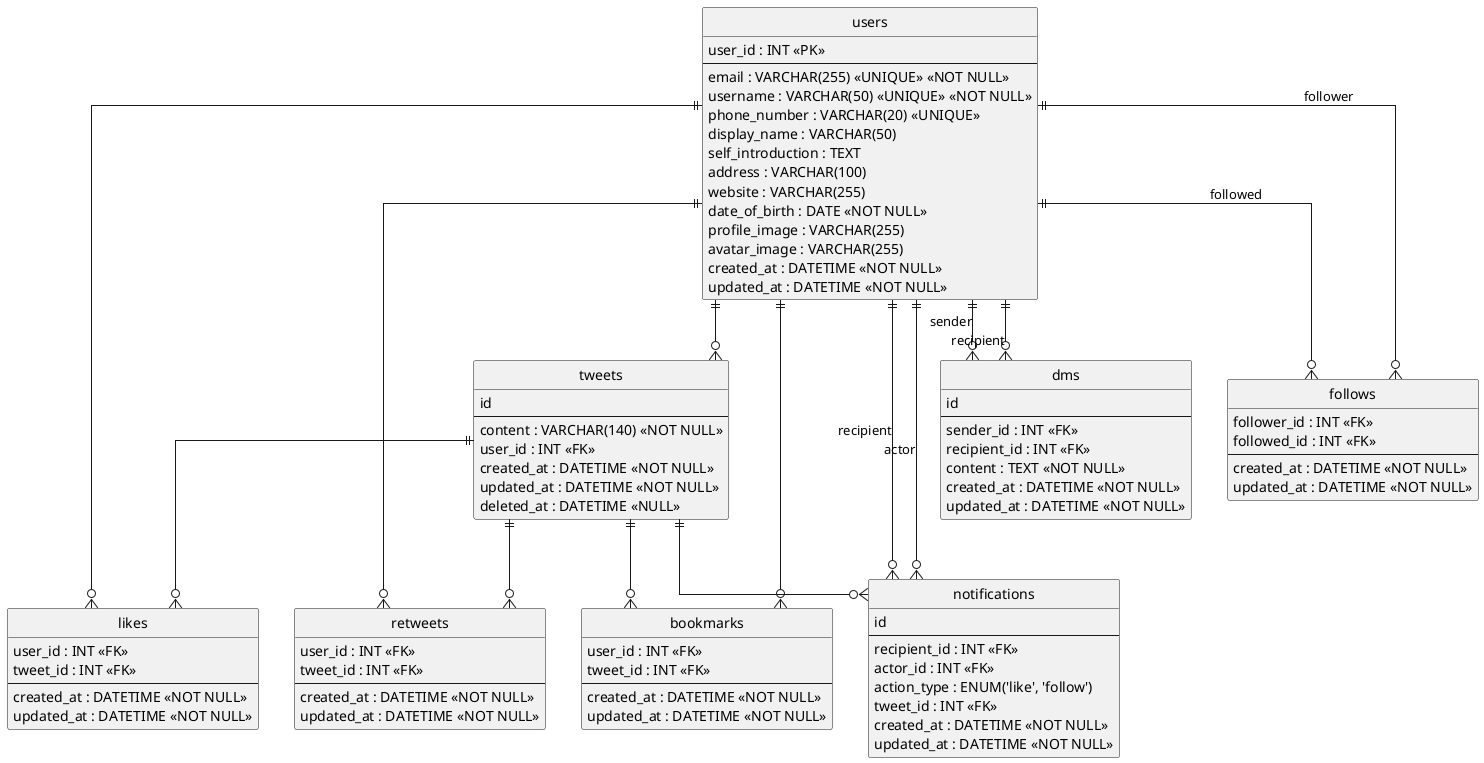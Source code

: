 @startuml yonde
' hide the spot
hide circle

' avoid problems with angled crows feet
skinparam linetype ortho

entity "users" as users {
  user_id : INT <<PK>>
  --
  email : VARCHAR(255) <<UNIQUE>> <<NOT NULL>>
  username : VARCHAR(50) <<UNIQUE>> <<NOT NULL>>
  phone_number : VARCHAR(20) <<UNIQUE>> 
  display_name : VARCHAR(50) 
  self_introduction : TEXT 
  address : VARCHAR(100) 
  website : VARCHAR(255) 
  date_of_birth : DATE <<NOT NULL>>
  profile_image : VARCHAR(255)
  avatar_image : VARCHAR(255)
  created_at : DATETIME <<NOT NULL>>
  updated_at : DATETIME <<NOT NULL>>
}


entity "tweets" as tweets {
  id
  --
  content : VARCHAR(140) <<NOT NULL>>
  user_id : INT <<FK>>
  created_at : DATETIME <<NOT NULL>>
  updated_at : DATETIME <<NOT NULL>>
  deleted_at : DATETIME <<NULL>>
}

entity "likes" as likes {
  user_id : INT <<FK>>
  tweet_id : INT <<FK>>
  --
  created_at : DATETIME <<NOT NULL>>
  updated_at : DATETIME <<NOT NULL>>
}

entity "retweets" as retweets {
  user_id : INT <<FK>>
  tweet_id : INT <<FK>>
  --
  created_at : DATETIME <<NOT NULL>>
  updated_at : DATETIME <<NOT NULL>>
}

entity "dms" as dms {
  id
  --
  sender_id : INT <<FK>>
  recipient_id : INT <<FK>>
  content : TEXT <<NOT NULL>>
  created_at : DATETIME <<NOT NULL>>
  updated_at : DATETIME <<NOT NULL>>
}

entity "follows" as follows {
  follower_id : INT <<FK>>
  followed_id : INT <<FK>>
  --
  created_at : DATETIME <<NOT NULL>>
  updated_at : DATETIME <<NOT NULL>>
}

entity "bookmarks" as bookmarks {
  user_id : INT <<FK>>
  tweet_id : INT <<FK>>
  --
  created_at : DATETIME <<NOT NULL>>
  updated_at : DATETIME <<NOT NULL>>
}

entity "notifications" as notifications {
  id
  --
  recipient_id : INT <<FK>>
  actor_id : INT <<FK>>
  action_type : ENUM('like', 'follow')
  tweet_id : INT <<FK>>
  created_at : DATETIME <<NOT NULL>>
  updated_at : DATETIME <<NOT NULL>>
}

' --- 関係性の定義 ---

' usersとtweets
users ||--o{ tweets

' usersとtweetsの多対多関係
users ||--o{ likes
tweets ||--o{ likes

users ||--o{ retweets
tweets ||--o{ retweets

users ||--o{ bookmarks
tweets ||--o{ bookmarks

' users同士の多対多関係
users ||--o{ follows : "follower"
users ||--o{ follows : "followed"

users ||--o{ dms : "sender"
users ||--o{ dms : "recipient"

' 通知の関連
users ||--o{ notifications : "recipient"
users ||--o{ notifications : "actor"
tweets ||--o{ notifications
@enduml
